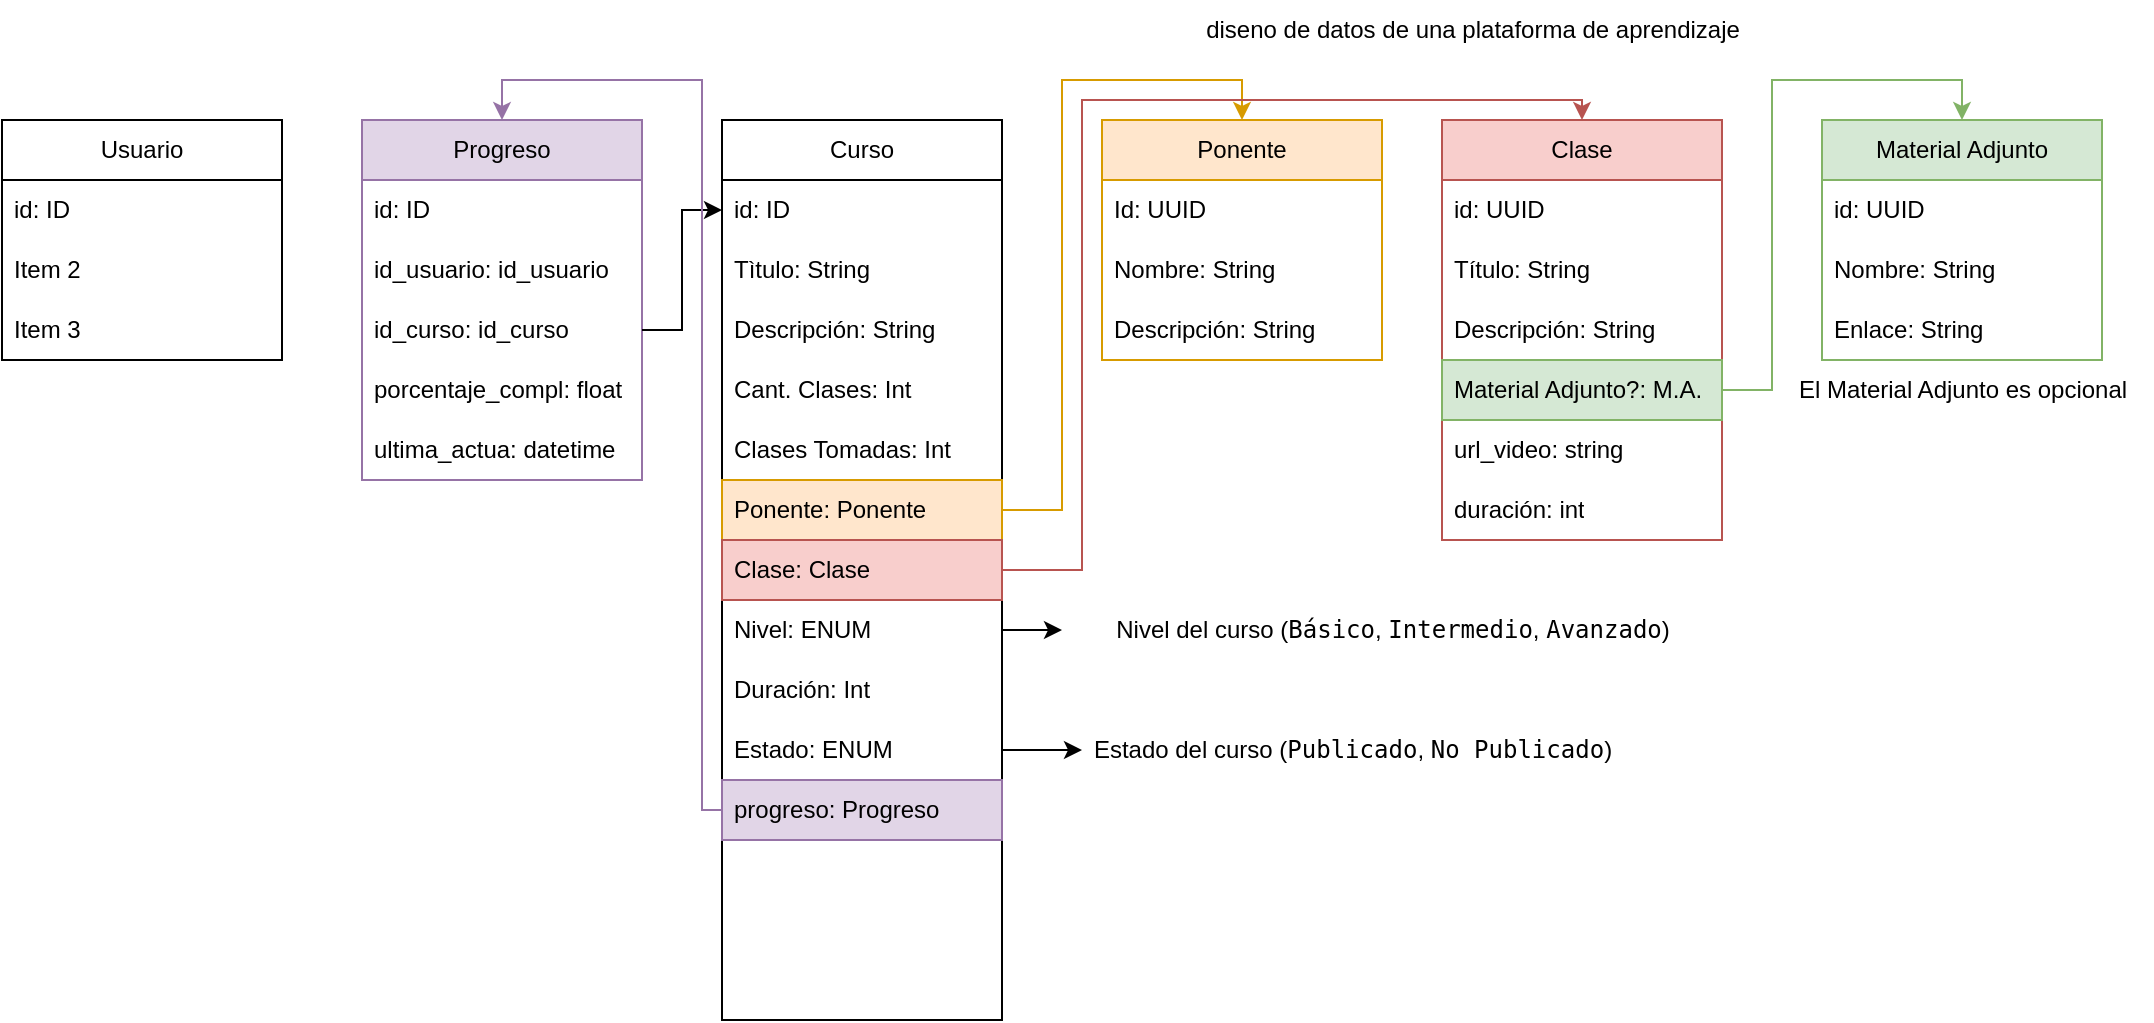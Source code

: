 <mxfile version="24.8.9">
  <diagram name="Página-1" id="BIsnf9ENLGkfcpOaforG">
    <mxGraphModel dx="1434" dy="746" grid="1" gridSize="10" guides="1" tooltips="1" connect="1" arrows="1" fold="1" page="1" pageScale="1" pageWidth="2169" pageHeight="2169" math="0" shadow="0">
      <root>
        <mxCell id="0" />
        <mxCell id="1" parent="0" />
        <mxCell id="p33vpN1_zn9hiMmlmU8_-1" value="Curso" style="swimlane;fontStyle=0;childLayout=stackLayout;horizontal=1;startSize=30;horizontalStack=0;resizeParent=1;resizeParentMax=0;resizeLast=0;collapsible=1;marginBottom=0;whiteSpace=wrap;html=1;" parent="1" vertex="1">
          <mxGeometry x="390" y="90" width="140" height="450" as="geometry" />
        </mxCell>
        <mxCell id="p33vpN1_zn9hiMmlmU8_-2" value="id: ID" style="text;strokeColor=none;fillColor=none;align=left;verticalAlign=middle;spacingLeft=4;spacingRight=4;overflow=hidden;points=[[0,0.5],[1,0.5]];portConstraint=eastwest;rotatable=0;whiteSpace=wrap;html=1;" parent="p33vpN1_zn9hiMmlmU8_-1" vertex="1">
          <mxGeometry y="30" width="140" height="30" as="geometry" />
        </mxCell>
        <mxCell id="p33vpN1_zn9hiMmlmU8_-3" value="Tìtulo: String&amp;nbsp;" style="text;strokeColor=none;fillColor=none;align=left;verticalAlign=middle;spacingLeft=4;spacingRight=4;overflow=hidden;points=[[0,0.5],[1,0.5]];portConstraint=eastwest;rotatable=0;whiteSpace=wrap;html=1;" parent="p33vpN1_zn9hiMmlmU8_-1" vertex="1">
          <mxGeometry y="60" width="140" height="30" as="geometry" />
        </mxCell>
        <mxCell id="p33vpN1_zn9hiMmlmU8_-4" value="Descripción: String" style="text;strokeColor=none;fillColor=none;align=left;verticalAlign=middle;spacingLeft=4;spacingRight=4;overflow=hidden;points=[[0,0.5],[1,0.5]];portConstraint=eastwest;rotatable=0;whiteSpace=wrap;html=1;" parent="p33vpN1_zn9hiMmlmU8_-1" vertex="1">
          <mxGeometry y="90" width="140" height="30" as="geometry" />
        </mxCell>
        <mxCell id="p33vpN1_zn9hiMmlmU8_-16" value="Cant. Clases: Int" style="text;strokeColor=none;fillColor=none;align=left;verticalAlign=middle;spacingLeft=4;spacingRight=4;overflow=hidden;points=[[0,0.5],[1,0.5]];portConstraint=eastwest;rotatable=0;whiteSpace=wrap;html=1;" parent="p33vpN1_zn9hiMmlmU8_-1" vertex="1">
          <mxGeometry y="120" width="140" height="30" as="geometry" />
        </mxCell>
        <mxCell id="p33vpN1_zn9hiMmlmU8_-17" value="Clases Tomadas: Int" style="text;strokeColor=none;fillColor=none;align=left;verticalAlign=middle;spacingLeft=4;spacingRight=4;overflow=hidden;points=[[0,0.5],[1,0.5]];portConstraint=eastwest;rotatable=0;whiteSpace=wrap;html=1;" parent="p33vpN1_zn9hiMmlmU8_-1" vertex="1">
          <mxGeometry y="150" width="140" height="30" as="geometry" />
        </mxCell>
        <mxCell id="p33vpN1_zn9hiMmlmU8_-18" value="Ponente: Ponente" style="text;strokeColor=#d79b00;fillColor=#ffe6cc;align=left;verticalAlign=middle;spacingLeft=4;spacingRight=4;overflow=hidden;points=[[0,0.5],[1,0.5]];portConstraint=eastwest;rotatable=0;whiteSpace=wrap;html=1;" parent="p33vpN1_zn9hiMmlmU8_-1" vertex="1">
          <mxGeometry y="180" width="140" height="30" as="geometry" />
        </mxCell>
        <mxCell id="p33vpN1_zn9hiMmlmU8_-19" value="Clase: Clase" style="text;strokeColor=#b85450;fillColor=#f8cecc;align=left;verticalAlign=middle;spacingLeft=4;spacingRight=4;overflow=hidden;points=[[0,0.5],[1,0.5]];portConstraint=eastwest;rotatable=0;whiteSpace=wrap;html=1;" parent="p33vpN1_zn9hiMmlmU8_-1" vertex="1">
          <mxGeometry y="210" width="140" height="30" as="geometry" />
        </mxCell>
        <mxCell id="abVfpm_DlAJP8ct97AFF-18" style="edgeStyle=orthogonalEdgeStyle;rounded=0;orthogonalLoop=1;jettySize=auto;html=1;exitX=1;exitY=0.5;exitDx=0;exitDy=0;" edge="1" parent="p33vpN1_zn9hiMmlmU8_-1" source="abVfpm_DlAJP8ct97AFF-12">
          <mxGeometry relative="1" as="geometry">
            <mxPoint x="170" y="255" as="targetPoint" />
          </mxGeometry>
        </mxCell>
        <mxCell id="abVfpm_DlAJP8ct97AFF-12" value="Nivel: ENUM" style="text;align=left;verticalAlign=middle;spacingLeft=4;spacingRight=4;overflow=hidden;points=[[0,0.5],[1,0.5]];portConstraint=eastwest;rotatable=0;whiteSpace=wrap;html=1;" vertex="1" parent="p33vpN1_zn9hiMmlmU8_-1">
          <mxGeometry y="240" width="140" height="30" as="geometry" />
        </mxCell>
        <mxCell id="abVfpm_DlAJP8ct97AFF-13" value="Duración: Int" style="text;align=left;verticalAlign=middle;spacingLeft=4;spacingRight=4;overflow=hidden;points=[[0,0.5],[1,0.5]];portConstraint=eastwest;rotatable=0;whiteSpace=wrap;html=1;" vertex="1" parent="p33vpN1_zn9hiMmlmU8_-1">
          <mxGeometry y="270" width="140" height="30" as="geometry" />
        </mxCell>
        <mxCell id="abVfpm_DlAJP8ct97AFF-14" value="Estado: ENUM" style="text;align=left;verticalAlign=middle;spacingLeft=4;spacingRight=4;overflow=hidden;points=[[0,0.5],[1,0.5]];portConstraint=eastwest;rotatable=0;whiteSpace=wrap;html=1;" vertex="1" parent="p33vpN1_zn9hiMmlmU8_-1">
          <mxGeometry y="300" width="140" height="30" as="geometry" />
        </mxCell>
        <mxCell id="abVfpm_DlAJP8ct97AFF-32" value="progreso: Progreso" style="text;align=left;verticalAlign=middle;spacingLeft=4;spacingRight=4;overflow=hidden;points=[[0,0.5],[1,0.5]];portConstraint=eastwest;rotatable=0;whiteSpace=wrap;html=1;fillColor=#e1d5e7;strokeColor=#9673a6;" vertex="1" parent="p33vpN1_zn9hiMmlmU8_-1">
          <mxGeometry y="330" width="140" height="30" as="geometry" />
        </mxCell>
        <mxCell id="abVfpm_DlAJP8ct97AFF-15" style="text;align=left;verticalAlign=middle;spacingLeft=4;spacingRight=4;overflow=hidden;points=[[0,0.5],[1,0.5]];portConstraint=eastwest;rotatable=0;whiteSpace=wrap;html=1;" vertex="1" parent="p33vpN1_zn9hiMmlmU8_-1">
          <mxGeometry y="360" width="140" height="30" as="geometry" />
        </mxCell>
        <mxCell id="abVfpm_DlAJP8ct97AFF-16" style="text;align=left;verticalAlign=middle;spacingLeft=4;spacingRight=4;overflow=hidden;points=[[0,0.5],[1,0.5]];portConstraint=eastwest;rotatable=0;whiteSpace=wrap;html=1;" vertex="1" parent="p33vpN1_zn9hiMmlmU8_-1">
          <mxGeometry y="390" width="140" height="30" as="geometry" />
        </mxCell>
        <mxCell id="abVfpm_DlAJP8ct97AFF-17" style="text;align=left;verticalAlign=middle;spacingLeft=4;spacingRight=4;overflow=hidden;points=[[0,0.5],[1,0.5]];portConstraint=eastwest;rotatable=0;whiteSpace=wrap;html=1;" vertex="1" parent="p33vpN1_zn9hiMmlmU8_-1">
          <mxGeometry y="420" width="140" height="30" as="geometry" />
        </mxCell>
        <mxCell id="p33vpN1_zn9hiMmlmU8_-5" value="Ponente" style="swimlane;fontStyle=0;childLayout=stackLayout;horizontal=1;startSize=30;horizontalStack=0;resizeParent=1;resizeParentMax=0;resizeLast=0;collapsible=1;marginBottom=0;whiteSpace=wrap;html=1;fillColor=#ffe6cc;strokeColor=#d79b00;" parent="1" vertex="1">
          <mxGeometry x="580" y="90" width="140" height="120" as="geometry" />
        </mxCell>
        <mxCell id="p33vpN1_zn9hiMmlmU8_-6" value="Id: UUID" style="text;strokeColor=none;fillColor=none;align=left;verticalAlign=middle;spacingLeft=4;spacingRight=4;overflow=hidden;points=[[0,0.5],[1,0.5]];portConstraint=eastwest;rotatable=0;whiteSpace=wrap;html=1;" parent="p33vpN1_zn9hiMmlmU8_-5" vertex="1">
          <mxGeometry y="30" width="140" height="30" as="geometry" />
        </mxCell>
        <mxCell id="p33vpN1_zn9hiMmlmU8_-7" value="Nombre: String" style="text;strokeColor=none;fillColor=none;align=left;verticalAlign=middle;spacingLeft=4;spacingRight=4;overflow=hidden;points=[[0,0.5],[1,0.5]];portConstraint=eastwest;rotatable=0;whiteSpace=wrap;html=1;" parent="p33vpN1_zn9hiMmlmU8_-5" vertex="1">
          <mxGeometry y="60" width="140" height="30" as="geometry" />
        </mxCell>
        <mxCell id="p33vpN1_zn9hiMmlmU8_-8" value="Descripción: String" style="text;strokeColor=none;fillColor=none;align=left;verticalAlign=middle;spacingLeft=4;spacingRight=4;overflow=hidden;points=[[0,0.5],[1,0.5]];portConstraint=eastwest;rotatable=0;whiteSpace=wrap;html=1;" parent="p33vpN1_zn9hiMmlmU8_-5" vertex="1">
          <mxGeometry y="90" width="140" height="30" as="geometry" />
        </mxCell>
        <mxCell id="p33vpN1_zn9hiMmlmU8_-9" value="Clase" style="swimlane;fontStyle=0;childLayout=stackLayout;horizontal=1;startSize=30;horizontalStack=0;resizeParent=1;resizeParentMax=0;resizeLast=0;collapsible=1;marginBottom=0;whiteSpace=wrap;html=1;fillColor=#f8cecc;strokeColor=#b85450;" parent="1" vertex="1">
          <mxGeometry x="750" y="90" width="140" height="210" as="geometry" />
        </mxCell>
        <mxCell id="p33vpN1_zn9hiMmlmU8_-10" value="id: UUID" style="text;strokeColor=none;fillColor=none;align=left;verticalAlign=middle;spacingLeft=4;spacingRight=4;overflow=hidden;points=[[0,0.5],[1,0.5]];portConstraint=eastwest;rotatable=0;whiteSpace=wrap;html=1;" parent="p33vpN1_zn9hiMmlmU8_-9" vertex="1">
          <mxGeometry y="30" width="140" height="30" as="geometry" />
        </mxCell>
        <mxCell id="p33vpN1_zn9hiMmlmU8_-11" value="Título: String" style="text;strokeColor=none;fillColor=none;align=left;verticalAlign=middle;spacingLeft=4;spacingRight=4;overflow=hidden;points=[[0,0.5],[1,0.5]];portConstraint=eastwest;rotatable=0;whiteSpace=wrap;html=1;" parent="p33vpN1_zn9hiMmlmU8_-9" vertex="1">
          <mxGeometry y="60" width="140" height="30" as="geometry" />
        </mxCell>
        <mxCell id="p33vpN1_zn9hiMmlmU8_-12" value="Descripción: String" style="text;strokeColor=none;fillColor=none;align=left;verticalAlign=middle;spacingLeft=4;spacingRight=4;overflow=hidden;points=[[0,0.5],[1,0.5]];portConstraint=eastwest;rotatable=0;whiteSpace=wrap;html=1;" parent="p33vpN1_zn9hiMmlmU8_-9" vertex="1">
          <mxGeometry y="90" width="140" height="30" as="geometry" />
        </mxCell>
        <mxCell id="abVfpm_DlAJP8ct97AFF-1" value="Material Adjunto?: M.A.&amp;nbsp;" style="text;strokeColor=#82b366;fillColor=#d5e8d4;align=left;verticalAlign=middle;spacingLeft=4;spacingRight=4;overflow=hidden;points=[[0,0.5],[1,0.5]];portConstraint=eastwest;rotatable=0;whiteSpace=wrap;html=1;" vertex="1" parent="p33vpN1_zn9hiMmlmU8_-9">
          <mxGeometry y="120" width="140" height="30" as="geometry" />
        </mxCell>
        <mxCell id="abVfpm_DlAJP8ct97AFF-23" value="url_video: string" style="text;align=left;verticalAlign=middle;spacingLeft=4;spacingRight=4;overflow=hidden;points=[[0,0.5],[1,0.5]];portConstraint=eastwest;rotatable=0;whiteSpace=wrap;html=1;" vertex="1" parent="p33vpN1_zn9hiMmlmU8_-9">
          <mxGeometry y="150" width="140" height="30" as="geometry" />
        </mxCell>
        <mxCell id="abVfpm_DlAJP8ct97AFF-24" value="duración: int" style="text;align=left;verticalAlign=middle;spacingLeft=4;spacingRight=4;overflow=hidden;points=[[0,0.5],[1,0.5]];portConstraint=eastwest;rotatable=0;whiteSpace=wrap;html=1;" vertex="1" parent="p33vpN1_zn9hiMmlmU8_-9">
          <mxGeometry y="180" width="140" height="30" as="geometry" />
        </mxCell>
        <mxCell id="p33vpN1_zn9hiMmlmU8_-20" style="edgeStyle=orthogonalEdgeStyle;rounded=0;orthogonalLoop=1;jettySize=auto;html=1;exitX=1;exitY=0.5;exitDx=0;exitDy=0;entryX=0.5;entryY=0;entryDx=0;entryDy=0;fillColor=#ffe6cc;strokeColor=#d79b00;" parent="1" source="p33vpN1_zn9hiMmlmU8_-18" target="p33vpN1_zn9hiMmlmU8_-5" edge="1">
          <mxGeometry relative="1" as="geometry">
            <Array as="points">
              <mxPoint x="560" y="285" />
              <mxPoint x="560" y="70" />
              <mxPoint x="650" y="70" />
            </Array>
          </mxGeometry>
        </mxCell>
        <mxCell id="p33vpN1_zn9hiMmlmU8_-21" style="edgeStyle=orthogonalEdgeStyle;rounded=0;orthogonalLoop=1;jettySize=auto;html=1;exitX=1;exitY=0.5;exitDx=0;exitDy=0;entryX=0.5;entryY=0;entryDx=0;entryDy=0;fillColor=#f8cecc;strokeColor=#b85450;" parent="1" source="p33vpN1_zn9hiMmlmU8_-19" target="p33vpN1_zn9hiMmlmU8_-9" edge="1">
          <mxGeometry relative="1" as="geometry">
            <Array as="points">
              <mxPoint x="570" y="315" />
              <mxPoint x="570" y="80" />
              <mxPoint x="820" y="80" />
            </Array>
          </mxGeometry>
        </mxCell>
        <mxCell id="abVfpm_DlAJP8ct97AFF-2" value="diseno de datos de una plataforma de aprendizaje" style="text;html=1;align=center;verticalAlign=middle;resizable=0;points=[];autosize=1;strokeColor=none;fillColor=none;" vertex="1" parent="1">
          <mxGeometry x="620" y="30" width="290" height="30" as="geometry" />
        </mxCell>
        <mxCell id="abVfpm_DlAJP8ct97AFF-5" value="Material Adjunto" style="swimlane;fontStyle=0;childLayout=stackLayout;horizontal=1;startSize=30;horizontalStack=0;resizeParent=1;resizeParentMax=0;resizeLast=0;collapsible=1;marginBottom=0;whiteSpace=wrap;html=1;fillColor=#d5e8d4;strokeColor=#82b366;" vertex="1" parent="1">
          <mxGeometry x="940" y="90" width="140" height="120" as="geometry" />
        </mxCell>
        <mxCell id="abVfpm_DlAJP8ct97AFF-6" value="id: UUID" style="text;strokeColor=none;fillColor=none;align=left;verticalAlign=middle;spacingLeft=4;spacingRight=4;overflow=hidden;points=[[0,0.5],[1,0.5]];portConstraint=eastwest;rotatable=0;whiteSpace=wrap;html=1;" vertex="1" parent="abVfpm_DlAJP8ct97AFF-5">
          <mxGeometry y="30" width="140" height="30" as="geometry" />
        </mxCell>
        <mxCell id="abVfpm_DlAJP8ct97AFF-7" value="Nombre: String" style="text;strokeColor=none;fillColor=none;align=left;verticalAlign=middle;spacingLeft=4;spacingRight=4;overflow=hidden;points=[[0,0.5],[1,0.5]];portConstraint=eastwest;rotatable=0;whiteSpace=wrap;html=1;" vertex="1" parent="abVfpm_DlAJP8ct97AFF-5">
          <mxGeometry y="60" width="140" height="30" as="geometry" />
        </mxCell>
        <mxCell id="abVfpm_DlAJP8ct97AFF-8" value="Enlace: String" style="text;strokeColor=none;fillColor=none;align=left;verticalAlign=middle;spacingLeft=4;spacingRight=4;overflow=hidden;points=[[0,0.5],[1,0.5]];portConstraint=eastwest;rotatable=0;whiteSpace=wrap;html=1;" vertex="1" parent="abVfpm_DlAJP8ct97AFF-5">
          <mxGeometry y="90" width="140" height="30" as="geometry" />
        </mxCell>
        <mxCell id="abVfpm_DlAJP8ct97AFF-10" style="edgeStyle=orthogonalEdgeStyle;rounded=0;orthogonalLoop=1;jettySize=auto;html=1;exitX=1;exitY=0.5;exitDx=0;exitDy=0;entryX=0.5;entryY=0;entryDx=0;entryDy=0;fillColor=#d5e8d4;strokeColor=#82b366;" edge="1" parent="1" source="abVfpm_DlAJP8ct97AFF-1" target="abVfpm_DlAJP8ct97AFF-5">
          <mxGeometry relative="1" as="geometry">
            <mxPoint x="970" y="70" as="targetPoint" />
          </mxGeometry>
        </mxCell>
        <mxCell id="abVfpm_DlAJP8ct97AFF-11" value="El Material Adjunto es opcional" style="text;html=1;align=center;verticalAlign=middle;resizable=0;points=[];autosize=1;strokeColor=none;fillColor=none;" vertex="1" parent="1">
          <mxGeometry x="915" y="210" width="190" height="30" as="geometry" />
        </mxCell>
        <mxCell id="abVfpm_DlAJP8ct97AFF-19" value="Estado del curso (&lt;code&gt;Publicado&lt;/code&gt;, &lt;code&gt;No Publicado&lt;/code&gt;)" style="text;html=1;align=center;verticalAlign=middle;resizable=0;points=[];autosize=1;strokeColor=none;fillColor=none;" vertex="1" parent="1">
          <mxGeometry x="570" y="390" width="270" height="30" as="geometry" />
        </mxCell>
        <mxCell id="abVfpm_DlAJP8ct97AFF-21" style="edgeStyle=orthogonalEdgeStyle;rounded=0;orthogonalLoop=1;jettySize=auto;html=1;exitX=1;exitY=0.5;exitDx=0;exitDy=0;" edge="1" parent="1" source="abVfpm_DlAJP8ct97AFF-14" target="abVfpm_DlAJP8ct97AFF-19">
          <mxGeometry relative="1" as="geometry" />
        </mxCell>
        <mxCell id="abVfpm_DlAJP8ct97AFF-22" value="Nivel del curso (&lt;code&gt;Básico&lt;/code&gt;, &lt;code&gt;Intermedio&lt;/code&gt;, &lt;code&gt;Avanzado&lt;/code&gt;)" style="text;html=1;align=center;verticalAlign=middle;resizable=0;points=[];autosize=1;strokeColor=none;fillColor=none;" vertex="1" parent="1">
          <mxGeometry x="580" y="330" width="290" height="30" as="geometry" />
        </mxCell>
        <mxCell id="abVfpm_DlAJP8ct97AFF-25" value="Progreso" style="swimlane;fontStyle=0;childLayout=stackLayout;horizontal=1;startSize=30;horizontalStack=0;resizeParent=1;resizeParentMax=0;resizeLast=0;collapsible=1;marginBottom=0;whiteSpace=wrap;html=1;fillColor=#e1d5e7;strokeColor=#9673a6;" vertex="1" parent="1">
          <mxGeometry x="210" y="90" width="140" height="180" as="geometry" />
        </mxCell>
        <mxCell id="abVfpm_DlAJP8ct97AFF-26" value="id: ID" style="text;strokeColor=none;fillColor=none;align=left;verticalAlign=middle;spacingLeft=4;spacingRight=4;overflow=hidden;points=[[0,0.5],[1,0.5]];portConstraint=eastwest;rotatable=0;whiteSpace=wrap;html=1;" vertex="1" parent="abVfpm_DlAJP8ct97AFF-25">
          <mxGeometry y="30" width="140" height="30" as="geometry" />
        </mxCell>
        <mxCell id="abVfpm_DlAJP8ct97AFF-27" value="id_usuario: id_usuario" style="text;strokeColor=none;fillColor=none;align=left;verticalAlign=middle;spacingLeft=4;spacingRight=4;overflow=hidden;points=[[0,0.5],[1,0.5]];portConstraint=eastwest;rotatable=0;whiteSpace=wrap;html=1;" vertex="1" parent="abVfpm_DlAJP8ct97AFF-25">
          <mxGeometry y="60" width="140" height="30" as="geometry" />
        </mxCell>
        <mxCell id="abVfpm_DlAJP8ct97AFF-28" value="id_curso: id_curso" style="text;strokeColor=none;fillColor=none;align=left;verticalAlign=middle;spacingLeft=4;spacingRight=4;overflow=hidden;points=[[0,0.5],[1,0.5]];portConstraint=eastwest;rotatable=0;whiteSpace=wrap;html=1;" vertex="1" parent="abVfpm_DlAJP8ct97AFF-25">
          <mxGeometry y="90" width="140" height="30" as="geometry" />
        </mxCell>
        <mxCell id="abVfpm_DlAJP8ct97AFF-34" value="porcentaje_compl: float" style="text;strokeColor=none;fillColor=none;align=left;verticalAlign=middle;spacingLeft=4;spacingRight=4;overflow=hidden;points=[[0,0.5],[1,0.5]];portConstraint=eastwest;rotatable=0;whiteSpace=wrap;html=1;" vertex="1" parent="abVfpm_DlAJP8ct97AFF-25">
          <mxGeometry y="120" width="140" height="30" as="geometry" />
        </mxCell>
        <mxCell id="abVfpm_DlAJP8ct97AFF-35" value="ultima_actua: datetime" style="text;strokeColor=none;fillColor=none;align=left;verticalAlign=middle;spacingLeft=4;spacingRight=4;overflow=hidden;points=[[0,0.5],[1,0.5]];portConstraint=eastwest;rotatable=0;whiteSpace=wrap;html=1;" vertex="1" parent="abVfpm_DlAJP8ct97AFF-25">
          <mxGeometry y="150" width="140" height="30" as="geometry" />
        </mxCell>
        <mxCell id="abVfpm_DlAJP8ct97AFF-31" style="edgeStyle=orthogonalEdgeStyle;rounded=0;orthogonalLoop=1;jettySize=auto;html=1;exitX=1;exitY=0.5;exitDx=0;exitDy=0;entryX=0;entryY=0.5;entryDx=0;entryDy=0;" edge="1" parent="1" source="abVfpm_DlAJP8ct97AFF-28" target="p33vpN1_zn9hiMmlmU8_-2">
          <mxGeometry relative="1" as="geometry" />
        </mxCell>
        <mxCell id="abVfpm_DlAJP8ct97AFF-33" style="edgeStyle=orthogonalEdgeStyle;rounded=0;orthogonalLoop=1;jettySize=auto;html=1;exitX=0;exitY=0.5;exitDx=0;exitDy=0;entryX=0.5;entryY=0;entryDx=0;entryDy=0;fillColor=#e1d5e7;strokeColor=#9673a6;" edge="1" parent="1" source="abVfpm_DlAJP8ct97AFF-32" target="abVfpm_DlAJP8ct97AFF-25">
          <mxGeometry relative="1" as="geometry">
            <Array as="points">
              <mxPoint x="380" y="435" />
              <mxPoint x="380" y="70" />
              <mxPoint x="280" y="70" />
            </Array>
          </mxGeometry>
        </mxCell>
        <mxCell id="abVfpm_DlAJP8ct97AFF-36" value="Usuario" style="swimlane;fontStyle=0;childLayout=stackLayout;horizontal=1;startSize=30;horizontalStack=0;resizeParent=1;resizeParentMax=0;resizeLast=0;collapsible=1;marginBottom=0;whiteSpace=wrap;html=1;" vertex="1" parent="1">
          <mxGeometry x="30" y="90" width="140" height="120" as="geometry" />
        </mxCell>
        <mxCell id="abVfpm_DlAJP8ct97AFF-37" value="id: ID" style="text;strokeColor=none;fillColor=none;align=left;verticalAlign=middle;spacingLeft=4;spacingRight=4;overflow=hidden;points=[[0,0.5],[1,0.5]];portConstraint=eastwest;rotatable=0;whiteSpace=wrap;html=1;" vertex="1" parent="abVfpm_DlAJP8ct97AFF-36">
          <mxGeometry y="30" width="140" height="30" as="geometry" />
        </mxCell>
        <mxCell id="abVfpm_DlAJP8ct97AFF-38" value="Item 2" style="text;strokeColor=none;fillColor=none;align=left;verticalAlign=middle;spacingLeft=4;spacingRight=4;overflow=hidden;points=[[0,0.5],[1,0.5]];portConstraint=eastwest;rotatable=0;whiteSpace=wrap;html=1;" vertex="1" parent="abVfpm_DlAJP8ct97AFF-36">
          <mxGeometry y="60" width="140" height="30" as="geometry" />
        </mxCell>
        <mxCell id="abVfpm_DlAJP8ct97AFF-39" value="Item 3" style="text;strokeColor=none;fillColor=none;align=left;verticalAlign=middle;spacingLeft=4;spacingRight=4;overflow=hidden;points=[[0,0.5],[1,0.5]];portConstraint=eastwest;rotatable=0;whiteSpace=wrap;html=1;" vertex="1" parent="abVfpm_DlAJP8ct97AFF-36">
          <mxGeometry y="90" width="140" height="30" as="geometry" />
        </mxCell>
      </root>
    </mxGraphModel>
  </diagram>
</mxfile>
